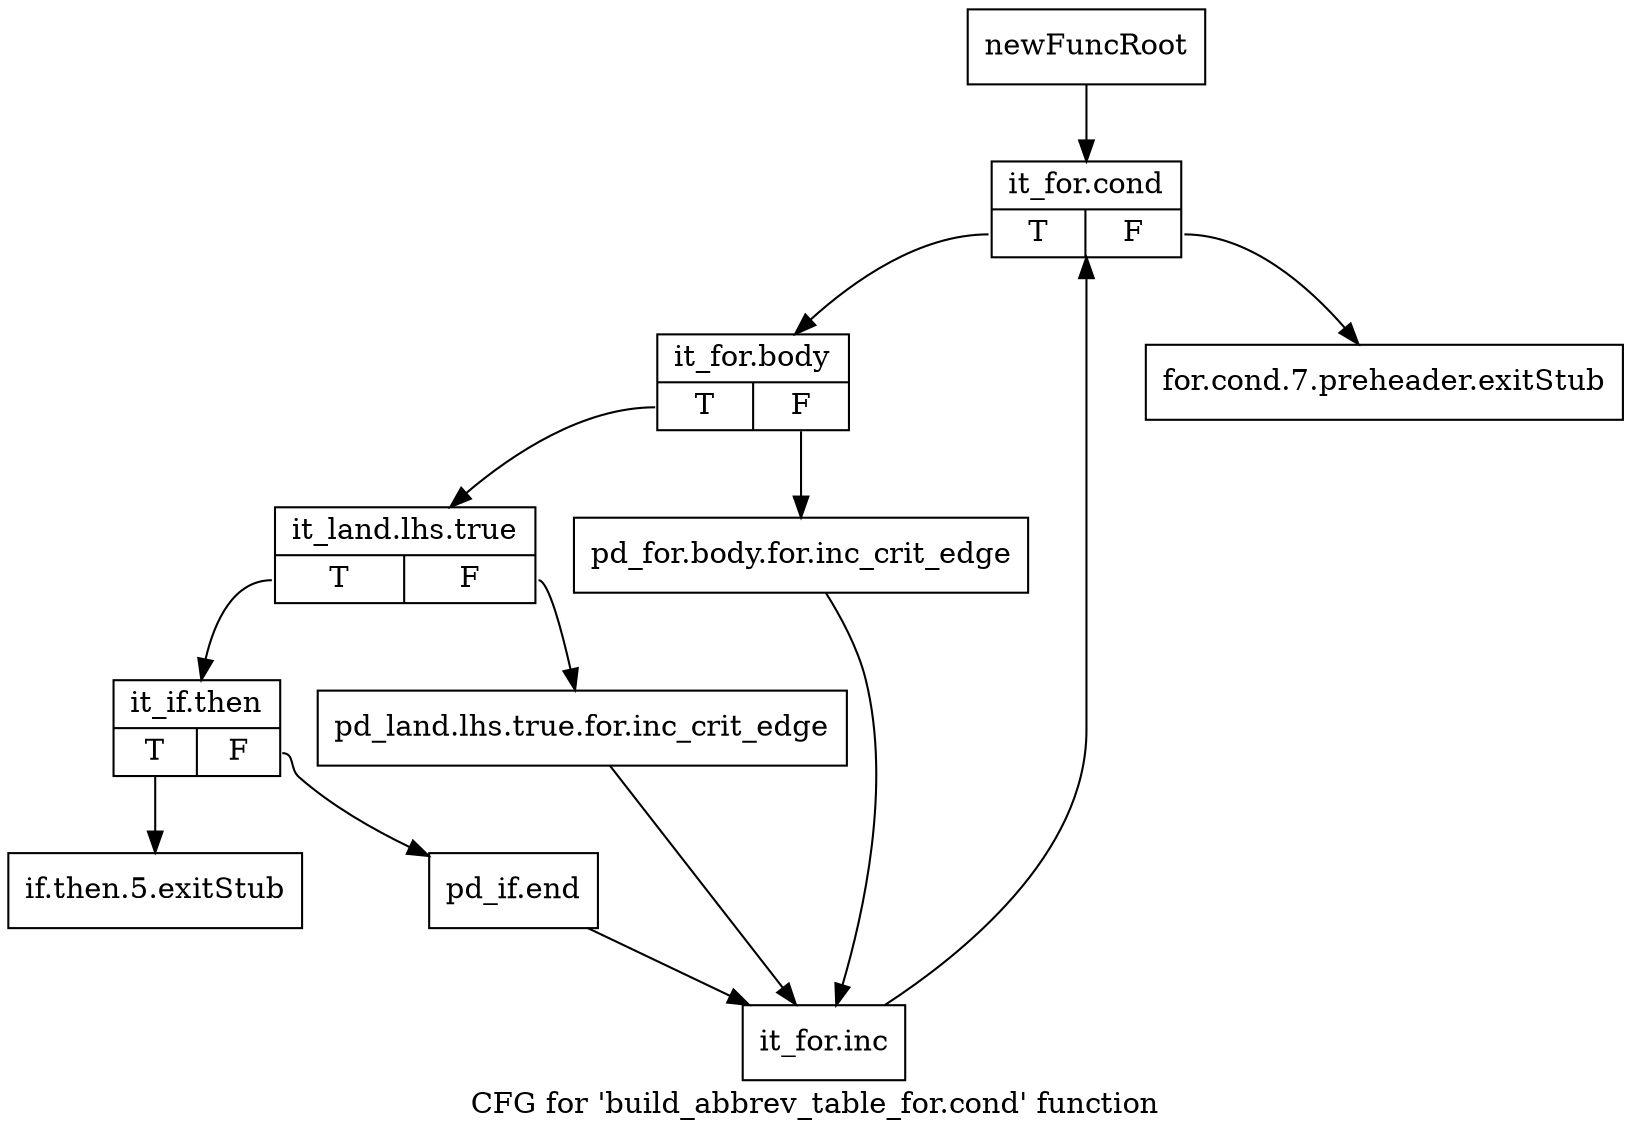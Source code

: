 digraph "CFG for 'build_abbrev_table_for.cond' function" {
	label="CFG for 'build_abbrev_table_for.cond' function";

	Node0xabff880 [shape=record,label="{newFuncRoot}"];
	Node0xabff880 -> Node0xabff970;
	Node0xabff8d0 [shape=record,label="{for.cond.7.preheader.exitStub}"];
	Node0xabff920 [shape=record,label="{if.then.5.exitStub}"];
	Node0xabff970 [shape=record,label="{it_for.cond|{<s0>T|<s1>F}}"];
	Node0xabff970:s0 -> Node0xabff9c0;
	Node0xabff970:s1 -> Node0xabff8d0;
	Node0xabff9c0 [shape=record,label="{it_for.body|{<s0>T|<s1>F}}"];
	Node0xabff9c0:s0 -> Node0xac002d0;
	Node0xabff9c0:s1 -> Node0xabffa10;
	Node0xabffa10 [shape=record,label="{pd_for.body.for.inc_crit_edge}"];
	Node0xabffa10 -> Node0xac00410;
	Node0xac002d0 [shape=record,label="{it_land.lhs.true|{<s0>T|<s1>F}}"];
	Node0xac002d0:s0 -> Node0xac00370;
	Node0xac002d0:s1 -> Node0xac00320;
	Node0xac00320 [shape=record,label="{pd_land.lhs.true.for.inc_crit_edge}"];
	Node0xac00320 -> Node0xac00410;
	Node0xac00370 [shape=record,label="{it_if.then|{<s0>T|<s1>F}}"];
	Node0xac00370:s0 -> Node0xabff920;
	Node0xac00370:s1 -> Node0xac003c0;
	Node0xac003c0 [shape=record,label="{pd_if.end}"];
	Node0xac003c0 -> Node0xac00410;
	Node0xac00410 [shape=record,label="{it_for.inc}"];
	Node0xac00410 -> Node0xabff970;
}
